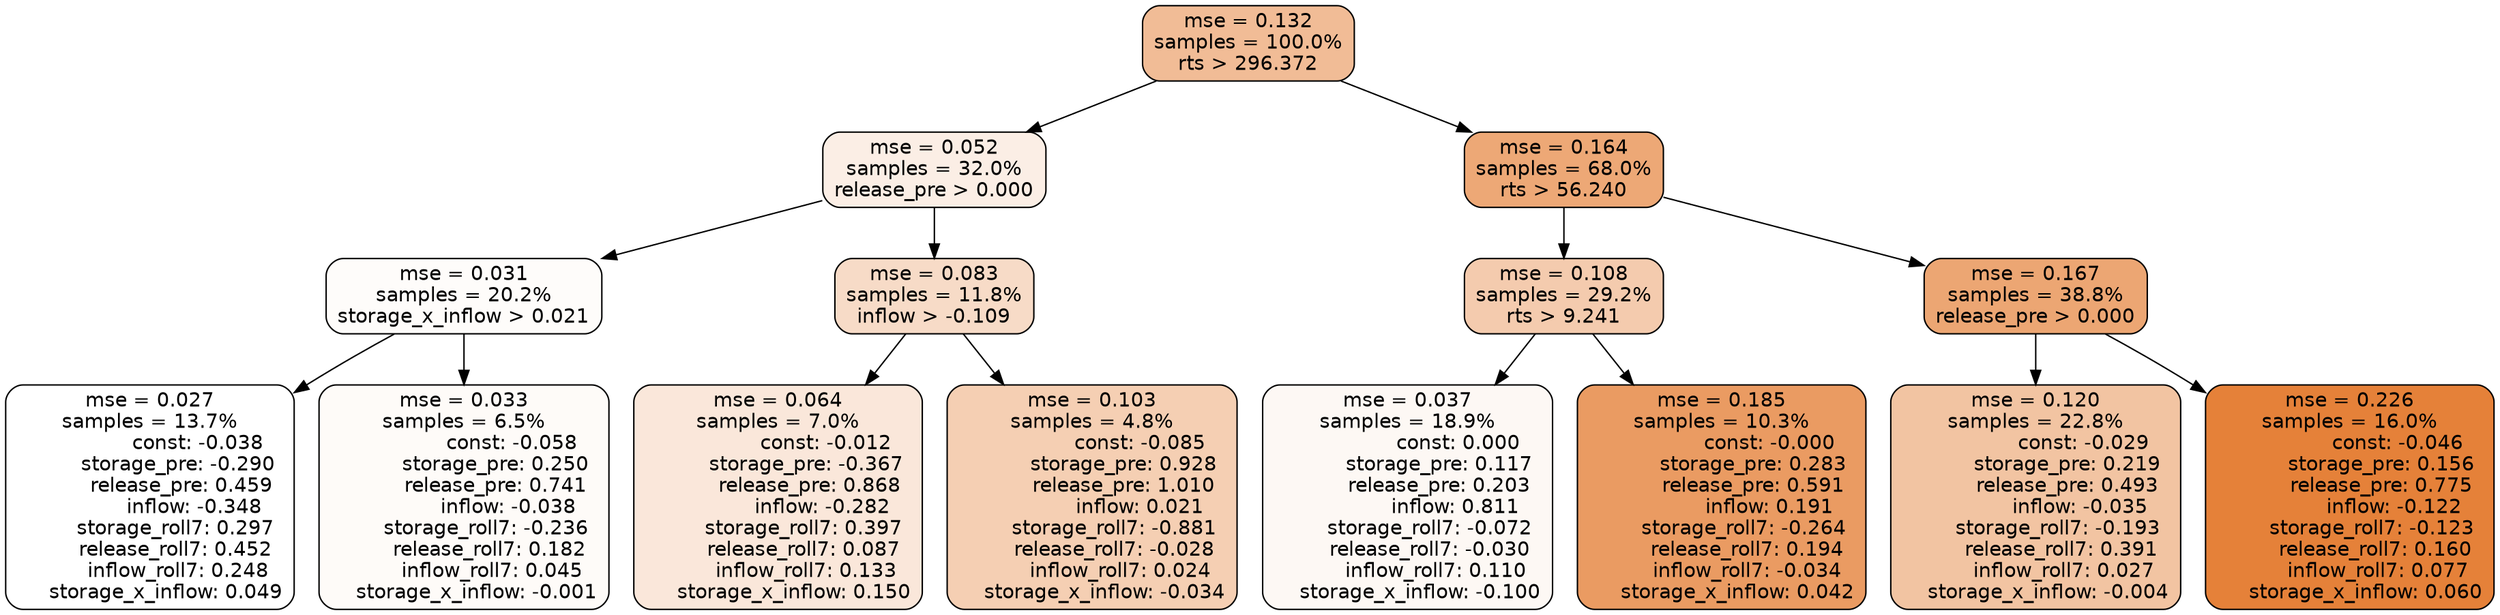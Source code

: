 digraph tree {
node [shape=rectangle, style="filled, rounded", color="black", fontname=helvetica] ;
edge [fontname=helvetica] ;
	"0" [label="mse = 0.132
samples = 100.0%
rts > 296.372", fillcolor="#f1bc96"]
	"8" [label="mse = 0.052
samples = 32.0%
release_pre > 0.000", fillcolor="#fbeee5"]
	"1" [label="mse = 0.164
samples = 68.0%
rts > 56.240", fillcolor="#eda876"]
	"9" [label="mse = 0.031
samples = 20.2%
storage_x_inflow > 0.021", fillcolor="#fefcfa"]
	"12" [label="mse = 0.083
samples = 11.8%
inflow > -0.109", fillcolor="#f7dbc7"]
	"2" [label="mse = 0.108
samples = 29.2%
rts > 9.241", fillcolor="#f4cbae"]
	"5" [label="mse = 0.167
samples = 38.8%
release_pre > 0.000", fillcolor="#eca673"]
	"10" [label="mse = 0.027
samples = 13.7%
               const: -0.038
         storage_pre: -0.290
          release_pre: 0.459
              inflow: -0.348
        storage_roll7: 0.297
        release_roll7: 0.452
         inflow_roll7: 0.248
     storage_x_inflow: 0.049", fillcolor="#ffffff"]
	"11" [label="mse = 0.033
samples = 6.5%
               const: -0.058
          storage_pre: 0.250
          release_pre: 0.741
              inflow: -0.038
       storage_roll7: -0.236
        release_roll7: 0.182
         inflow_roll7: 0.045
    storage_x_inflow: -0.001", fillcolor="#fefbf8"]
	"13" [label="mse = 0.064
samples = 7.0%
               const: -0.012
         storage_pre: -0.367
          release_pre: 0.868
              inflow: -0.282
        storage_roll7: 0.397
        release_roll7: 0.087
         inflow_roll7: 0.133
     storage_x_inflow: 0.150", fillcolor="#fae7da"]
	"14" [label="mse = 0.103
samples = 4.8%
               const: -0.085
          storage_pre: 0.928
          release_pre: 1.010
               inflow: 0.021
       storage_roll7: -0.881
       release_roll7: -0.028
         inflow_roll7: 0.024
    storage_x_inflow: -0.034", fillcolor="#f5cfb3"]
	"3" [label="mse = 0.037
samples = 18.9%
                const: 0.000
          storage_pre: 0.117
          release_pre: 0.203
               inflow: 0.811
       storage_roll7: -0.072
       release_roll7: -0.030
         inflow_roll7: 0.110
    storage_x_inflow: -0.100", fillcolor="#fdf8f4"]
	"4" [label="mse = 0.185
samples = 10.3%
               const: -0.000
          storage_pre: 0.283
          release_pre: 0.591
               inflow: 0.191
       storage_roll7: -0.264
        release_roll7: 0.194
        inflow_roll7: -0.034
     storage_x_inflow: 0.042", fillcolor="#ea9b62"]
	"6" [label="mse = 0.120
samples = 22.8%
               const: -0.029
          storage_pre: 0.219
          release_pre: 0.493
              inflow: -0.035
       storage_roll7: -0.193
        release_roll7: 0.391
         inflow_roll7: 0.027
    storage_x_inflow: -0.004", fillcolor="#f2c4a2"]
	"7" [label="mse = 0.226
samples = 16.0%
               const: -0.046
          storage_pre: 0.156
          release_pre: 0.775
              inflow: -0.122
       storage_roll7: -0.123
        release_roll7: 0.160
         inflow_roll7: 0.077
     storage_x_inflow: 0.060", fillcolor="#e58139"]

	"0" -> "1"
	"0" -> "8"
	"8" -> "9"
	"8" -> "12"
	"1" -> "2"
	"1" -> "5"
	"9" -> "10"
	"9" -> "11"
	"12" -> "13"
	"12" -> "14"
	"2" -> "3"
	"2" -> "4"
	"5" -> "6"
	"5" -> "7"
}